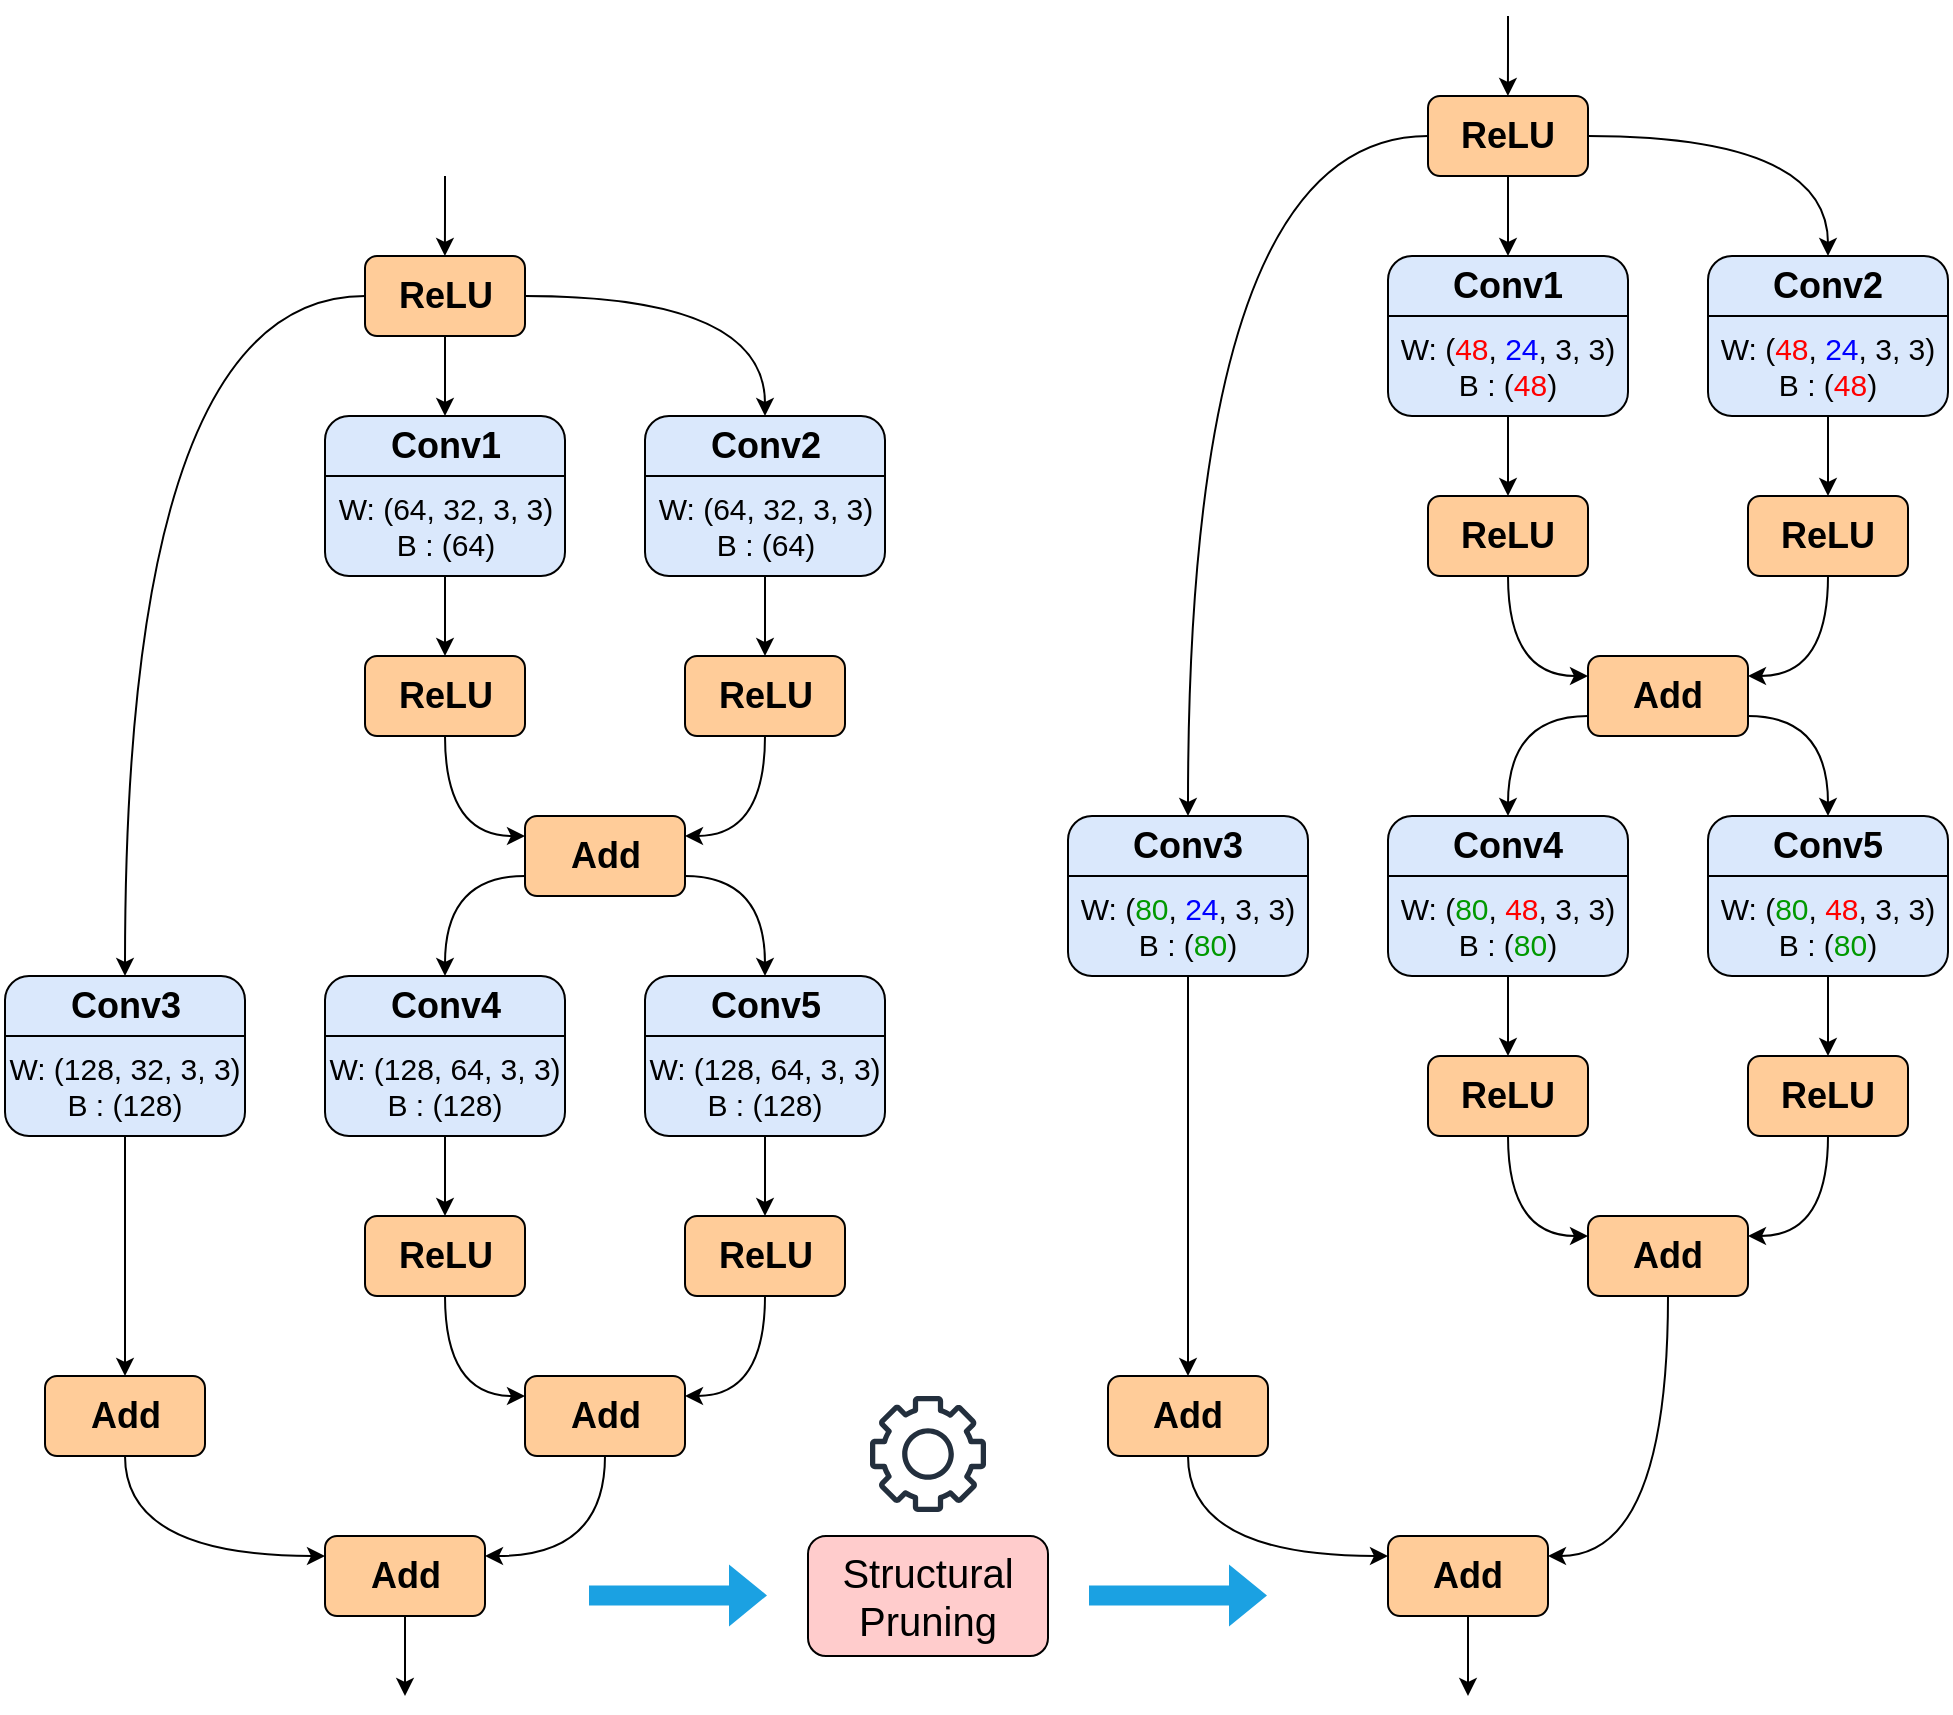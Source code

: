 <mxfile version="26.1.1">
  <diagram name="Trang-1" id="q7D1C00wIaDFVtjJNffa">
    <mxGraphModel dx="868" dy="471" grid="1" gridSize="10" guides="1" tooltips="1" connect="1" arrows="1" fold="1" page="1" pageScale="1" pageWidth="850" pageHeight="1100" math="0" shadow="0">
      <root>
        <mxCell id="0" />
        <mxCell id="1" parent="0" />
        <mxCell id="fik9IuDUR1Fv5bedAydr-26" style="edgeStyle=orthogonalEdgeStyle;rounded=0;orthogonalLoop=1;jettySize=auto;html=1;" edge="1" parent="1" source="fik9IuDUR1Fv5bedAydr-1" target="fik9IuDUR1Fv5bedAydr-2">
          <mxGeometry relative="1" as="geometry" />
        </mxCell>
        <mxCell id="fik9IuDUR1Fv5bedAydr-27" style="edgeStyle=orthogonalEdgeStyle;rounded=0;orthogonalLoop=1;jettySize=auto;html=1;curved=1;" edge="1" parent="1" source="fik9IuDUR1Fv5bedAydr-1" target="fik9IuDUR1Fv5bedAydr-23">
          <mxGeometry relative="1" as="geometry" />
        </mxCell>
        <mxCell id="fik9IuDUR1Fv5bedAydr-62" style="edgeStyle=orthogonalEdgeStyle;rounded=0;orthogonalLoop=1;jettySize=auto;html=1;exitX=0;exitY=0.5;exitDx=0;exitDy=0;entryX=0.5;entryY=0;entryDx=0;entryDy=0;curved=1;" edge="1" parent="1" source="fik9IuDUR1Fv5bedAydr-1" target="fik9IuDUR1Fv5bedAydr-59">
          <mxGeometry relative="1" as="geometry" />
        </mxCell>
        <mxCell id="fik9IuDUR1Fv5bedAydr-1" value="&lt;b&gt;&lt;font style=&quot;font-size: 18px;&quot;&gt;ReLU&lt;/font&gt;&lt;/b&gt;" style="rounded=1;whiteSpace=wrap;html=1;fillColor=#ffcc99;strokeColor=default;" vertex="1" parent="1">
          <mxGeometry x="408.5" y="440" width="80" height="40" as="geometry" />
        </mxCell>
        <mxCell id="fik9IuDUR1Fv5bedAydr-42" style="edgeStyle=orthogonalEdgeStyle;rounded=0;orthogonalLoop=1;jettySize=auto;html=1;entryX=0.5;entryY=0;entryDx=0;entryDy=0;" edge="1" parent="1" source="fik9IuDUR1Fv5bedAydr-2" target="fik9IuDUR1Fv5bedAydr-38">
          <mxGeometry relative="1" as="geometry" />
        </mxCell>
        <mxCell id="fik9IuDUR1Fv5bedAydr-2" value="&lt;font style=&quot;font-size: 18px;&quot;&gt;&lt;b&gt;Conv1&lt;/b&gt;&lt;/font&gt;" style="rounded=1;whiteSpace=wrap;html=1;labelPosition=center;verticalLabelPosition=middle;align=center;verticalAlign=top;spacing=0;fillColor=#dae8fc;strokeColor=default;" vertex="1" parent="1">
          <mxGeometry x="388.5" y="520" width="120" height="80" as="geometry" />
        </mxCell>
        <mxCell id="fik9IuDUR1Fv5bedAydr-21" value="" style="endArrow=none;html=1;rounded=0;exitX=0;exitY=0.25;exitDx=0;exitDy=0;entryX=1;entryY=0.25;entryDx=0;entryDy=0;" edge="1" parent="1">
          <mxGeometry width="50" height="50" relative="1" as="geometry">
            <mxPoint x="388.5" y="550" as="sourcePoint" />
            <mxPoint x="508.5" y="550" as="targetPoint" />
          </mxGeometry>
        </mxCell>
        <mxCell id="fik9IuDUR1Fv5bedAydr-22" value="&lt;font&gt;W: (64, 32, 3, 3)&lt;/font&gt;&lt;div&gt;&lt;font&gt;B : (64)&lt;/font&gt;&lt;/div&gt;" style="text;html=1;align=center;verticalAlign=middle;whiteSpace=wrap;rounded=0;fontSize=15;" vertex="1" parent="1">
          <mxGeometry x="393.5" y="560" width="110" height="30" as="geometry" />
        </mxCell>
        <mxCell id="fik9IuDUR1Fv5bedAydr-41" style="edgeStyle=orthogonalEdgeStyle;rounded=0;orthogonalLoop=1;jettySize=auto;html=1;entryX=0.5;entryY=0;entryDx=0;entryDy=0;" edge="1" parent="1" source="fik9IuDUR1Fv5bedAydr-23" target="fik9IuDUR1Fv5bedAydr-40">
          <mxGeometry relative="1" as="geometry" />
        </mxCell>
        <mxCell id="fik9IuDUR1Fv5bedAydr-23" value="&lt;font style=&quot;font-size: 18px;&quot;&gt;&lt;b&gt;Conv2&lt;/b&gt;&lt;/font&gt;" style="rounded=1;whiteSpace=wrap;html=1;labelPosition=center;verticalLabelPosition=middle;align=center;verticalAlign=top;spacing=0;fillColor=#dae8fc;strokeColor=default;" vertex="1" parent="1">
          <mxGeometry x="548.5" y="520" width="120" height="80" as="geometry" />
        </mxCell>
        <mxCell id="fik9IuDUR1Fv5bedAydr-24" value="" style="endArrow=none;html=1;rounded=0;exitX=0;exitY=0.25;exitDx=0;exitDy=0;entryX=1;entryY=0.25;entryDx=0;entryDy=0;" edge="1" parent="1">
          <mxGeometry width="50" height="50" relative="1" as="geometry">
            <mxPoint x="548.5" y="550" as="sourcePoint" />
            <mxPoint x="668.5" y="550" as="targetPoint" />
          </mxGeometry>
        </mxCell>
        <mxCell id="fik9IuDUR1Fv5bedAydr-25" value="&lt;font&gt;W: (64, 32, 3, 3)&lt;/font&gt;&lt;div&gt;&lt;font&gt;B : (64)&lt;/font&gt;&lt;/div&gt;" style="text;html=1;align=center;verticalAlign=middle;whiteSpace=wrap;rounded=0;fontSize=15;" vertex="1" parent="1">
          <mxGeometry x="553.5" y="560" width="110" height="30" as="geometry" />
        </mxCell>
        <mxCell id="fik9IuDUR1Fv5bedAydr-28" value="&lt;font style=&quot;font-size: 18px;&quot;&gt;&lt;b&gt;Conv4&lt;/b&gt;&lt;/font&gt;" style="rounded=1;whiteSpace=wrap;html=1;labelPosition=center;verticalLabelPosition=middle;align=center;verticalAlign=top;spacing=0;fillColor=#dae8fc;strokeColor=default;" vertex="1" parent="1">
          <mxGeometry x="388.5" y="800" width="120" height="80" as="geometry" />
        </mxCell>
        <mxCell id="fik9IuDUR1Fv5bedAydr-29" value="" style="endArrow=none;html=1;rounded=0;exitX=0;exitY=0.25;exitDx=0;exitDy=0;entryX=1;entryY=0.25;entryDx=0;entryDy=0;" edge="1" parent="1">
          <mxGeometry width="50" height="50" relative="1" as="geometry">
            <mxPoint x="388.5" y="830" as="sourcePoint" />
            <mxPoint x="508.5" y="830" as="targetPoint" />
          </mxGeometry>
        </mxCell>
        <mxCell id="fik9IuDUR1Fv5bedAydr-30" value="&lt;font&gt;W: (128, 64, 3, 3)&lt;/font&gt;&lt;div&gt;&lt;font&gt;B : (128)&lt;/font&gt;&lt;/div&gt;" style="text;html=1;align=center;verticalAlign=middle;whiteSpace=wrap;rounded=0;fontSize=15;" vertex="1" parent="1">
          <mxGeometry x="386" y="840" width="125" height="30" as="geometry" />
        </mxCell>
        <mxCell id="fik9IuDUR1Fv5bedAydr-31" value="&lt;font style=&quot;font-size: 18px;&quot;&gt;&lt;b&gt;Conv5&lt;/b&gt;&lt;/font&gt;" style="rounded=1;whiteSpace=wrap;html=1;labelPosition=center;verticalLabelPosition=middle;align=center;verticalAlign=top;spacing=0;fillColor=#dae8fc;strokeColor=default;" vertex="1" parent="1">
          <mxGeometry x="548.5" y="800" width="120" height="80" as="geometry" />
        </mxCell>
        <mxCell id="fik9IuDUR1Fv5bedAydr-32" value="" style="endArrow=none;html=1;rounded=0;exitX=0;exitY=0.25;exitDx=0;exitDy=0;entryX=1;entryY=0.25;entryDx=0;entryDy=0;" edge="1" parent="1">
          <mxGeometry width="50" height="50" relative="1" as="geometry">
            <mxPoint x="548.5" y="830" as="sourcePoint" />
            <mxPoint x="668.5" y="830" as="targetPoint" />
          </mxGeometry>
        </mxCell>
        <mxCell id="fik9IuDUR1Fv5bedAydr-33" value="&lt;font&gt;W: (128, 64, 3, 3)&lt;/font&gt;&lt;div&gt;&lt;font&gt;B : (128)&lt;/font&gt;&lt;/div&gt;" style="text;html=1;align=center;verticalAlign=middle;whiteSpace=wrap;rounded=0;fontSize=15;" vertex="1" parent="1">
          <mxGeometry x="546" y="840" width="125" height="30" as="geometry" />
        </mxCell>
        <mxCell id="fik9IuDUR1Fv5bedAydr-53" style="rounded=0;orthogonalLoop=1;jettySize=auto;html=1;entryX=0;entryY=0.25;entryDx=0;entryDy=0;edgeStyle=orthogonalEdgeStyle;curved=1;" edge="1" parent="1" source="fik9IuDUR1Fv5bedAydr-38" target="fik9IuDUR1Fv5bedAydr-43">
          <mxGeometry relative="1" as="geometry">
            <Array as="points">
              <mxPoint x="448.5" y="730" />
            </Array>
          </mxGeometry>
        </mxCell>
        <mxCell id="fik9IuDUR1Fv5bedAydr-38" value="&lt;b&gt;&lt;font style=&quot;font-size: 18px;&quot;&gt;ReLU&lt;/font&gt;&lt;/b&gt;" style="rounded=1;whiteSpace=wrap;html=1;fillColor=#ffcc99;strokeColor=default;" vertex="1" parent="1">
          <mxGeometry x="408.5" y="640" width="80" height="40" as="geometry" />
        </mxCell>
        <mxCell id="fik9IuDUR1Fv5bedAydr-54" style="edgeStyle=orthogonalEdgeStyle;rounded=0;orthogonalLoop=1;jettySize=auto;html=1;entryX=1;entryY=0.25;entryDx=0;entryDy=0;curved=1;" edge="1" parent="1" source="fik9IuDUR1Fv5bedAydr-40" target="fik9IuDUR1Fv5bedAydr-43">
          <mxGeometry relative="1" as="geometry">
            <Array as="points">
              <mxPoint x="608.5" y="730" />
            </Array>
          </mxGeometry>
        </mxCell>
        <mxCell id="fik9IuDUR1Fv5bedAydr-40" value="&lt;b&gt;&lt;font style=&quot;font-size: 18px;&quot;&gt;ReLU&lt;/font&gt;&lt;/b&gt;" style="rounded=1;whiteSpace=wrap;html=1;fillColor=#ffcc99;strokeColor=default;" vertex="1" parent="1">
          <mxGeometry x="568.5" y="640" width="80" height="40" as="geometry" />
        </mxCell>
        <mxCell id="fik9IuDUR1Fv5bedAydr-51" style="edgeStyle=orthogonalEdgeStyle;rounded=0;orthogonalLoop=1;jettySize=auto;html=1;exitX=1;exitY=0.75;exitDx=0;exitDy=0;entryX=0.5;entryY=0;entryDx=0;entryDy=0;curved=1;" edge="1" parent="1" source="fik9IuDUR1Fv5bedAydr-43" target="fik9IuDUR1Fv5bedAydr-31">
          <mxGeometry relative="1" as="geometry" />
        </mxCell>
        <mxCell id="fik9IuDUR1Fv5bedAydr-52" style="edgeStyle=orthogonalEdgeStyle;rounded=0;orthogonalLoop=1;jettySize=auto;html=1;exitX=0;exitY=0.75;exitDx=0;exitDy=0;entryX=0.5;entryY=0;entryDx=0;entryDy=0;curved=1;" edge="1" parent="1" source="fik9IuDUR1Fv5bedAydr-43" target="fik9IuDUR1Fv5bedAydr-28">
          <mxGeometry relative="1" as="geometry" />
        </mxCell>
        <mxCell id="fik9IuDUR1Fv5bedAydr-43" value="&lt;b&gt;&lt;font style=&quot;font-size: 18px;&quot;&gt;Add&lt;/font&gt;&lt;/b&gt;" style="rounded=1;whiteSpace=wrap;html=1;fillColor=#ffcc99;strokeColor=default;" vertex="1" parent="1">
          <mxGeometry x="488.5" y="720" width="80" height="40" as="geometry" />
        </mxCell>
        <mxCell id="fik9IuDUR1Fv5bedAydr-70" style="edgeStyle=orthogonalEdgeStyle;rounded=0;orthogonalLoop=1;jettySize=auto;html=1;exitX=0.5;exitY=1;exitDx=0;exitDy=0;entryX=0;entryY=0.25;entryDx=0;entryDy=0;curved=1;" edge="1" parent="1" source="fik9IuDUR1Fv5bedAydr-72" target="fik9IuDUR1Fv5bedAydr-66">
          <mxGeometry relative="1" as="geometry" />
        </mxCell>
        <mxCell id="fik9IuDUR1Fv5bedAydr-73" style="edgeStyle=orthogonalEdgeStyle;rounded=0;orthogonalLoop=1;jettySize=auto;html=1;entryX=0.5;entryY=0;entryDx=0;entryDy=0;" edge="1" parent="1" source="fik9IuDUR1Fv5bedAydr-59" target="fik9IuDUR1Fv5bedAydr-72">
          <mxGeometry relative="1" as="geometry" />
        </mxCell>
        <mxCell id="fik9IuDUR1Fv5bedAydr-59" value="&lt;font style=&quot;font-size: 18px;&quot;&gt;&lt;b&gt;Conv3&lt;/b&gt;&lt;/font&gt;" style="rounded=1;whiteSpace=wrap;html=1;labelPosition=center;verticalLabelPosition=middle;align=center;verticalAlign=top;spacing=0;fillColor=#dae8fc;strokeColor=default;" vertex="1" parent="1">
          <mxGeometry x="228.5" y="800" width="120" height="80" as="geometry" />
        </mxCell>
        <mxCell id="fik9IuDUR1Fv5bedAydr-60" value="" style="endArrow=none;html=1;rounded=0;exitX=0;exitY=0.25;exitDx=0;exitDy=0;entryX=1;entryY=0.25;entryDx=0;entryDy=0;" edge="1" parent="1">
          <mxGeometry width="50" height="50" relative="1" as="geometry">
            <mxPoint x="228.5" y="830" as="sourcePoint" />
            <mxPoint x="348.5" y="830" as="targetPoint" />
          </mxGeometry>
        </mxCell>
        <mxCell id="fik9IuDUR1Fv5bedAydr-61" value="&lt;font&gt;W: (128, 32, 3, 3)&lt;/font&gt;&lt;div&gt;&lt;font&gt;B : (128)&lt;/font&gt;&lt;/div&gt;" style="text;html=1;align=center;verticalAlign=middle;whiteSpace=wrap;rounded=0;fontSize=15;" vertex="1" parent="1">
          <mxGeometry x="226" y="840" width="125" height="30" as="geometry" />
        </mxCell>
        <mxCell id="fik9IuDUR1Fv5bedAydr-71" style="edgeStyle=orthogonalEdgeStyle;rounded=0;orthogonalLoop=1;jettySize=auto;html=1;" edge="1" parent="1" source="fik9IuDUR1Fv5bedAydr-66">
          <mxGeometry relative="1" as="geometry">
            <mxPoint x="428.5" y="1160" as="targetPoint" />
          </mxGeometry>
        </mxCell>
        <mxCell id="fik9IuDUR1Fv5bedAydr-66" value="&lt;b&gt;&lt;font style=&quot;font-size: 18px;&quot;&gt;Add&lt;/font&gt;&lt;/b&gt;" style="rounded=1;whiteSpace=wrap;html=1;fillColor=#ffcc99;strokeColor=default;" vertex="1" parent="1">
          <mxGeometry x="388.5" y="1080" width="80" height="40" as="geometry" />
        </mxCell>
        <mxCell id="fik9IuDUR1Fv5bedAydr-68" style="edgeStyle=orthogonalEdgeStyle;rounded=0;orthogonalLoop=1;jettySize=auto;html=1;" edge="1" parent="1">
          <mxGeometry relative="1" as="geometry">
            <mxPoint x="448.5" y="400" as="sourcePoint" />
            <mxPoint x="448.45" y="440" as="targetPoint" />
            <Array as="points">
              <mxPoint x="448.45" y="420" />
            </Array>
          </mxGeometry>
        </mxCell>
        <mxCell id="fik9IuDUR1Fv5bedAydr-72" value="&lt;b&gt;&lt;font style=&quot;font-size: 18px;&quot;&gt;Add&lt;/font&gt;&lt;/b&gt;" style="rounded=1;whiteSpace=wrap;html=1;fillColor=#ffcc99;strokeColor=default;" vertex="1" parent="1">
          <mxGeometry x="248.5" y="1000" width="80" height="40" as="geometry" />
        </mxCell>
        <mxCell id="fik9IuDUR1Fv5bedAydr-74" style="edgeStyle=orthogonalEdgeStyle;rounded=0;orthogonalLoop=1;jettySize=auto;html=1;" edge="1" parent="1" source="fik9IuDUR1Fv5bedAydr-77" target="fik9IuDUR1Fv5bedAydr-79">
          <mxGeometry relative="1" as="geometry" />
        </mxCell>
        <mxCell id="fik9IuDUR1Fv5bedAydr-75" style="edgeStyle=orthogonalEdgeStyle;rounded=0;orthogonalLoop=1;jettySize=auto;html=1;curved=1;" edge="1" parent="1" source="fik9IuDUR1Fv5bedAydr-77" target="fik9IuDUR1Fv5bedAydr-83">
          <mxGeometry relative="1" as="geometry" />
        </mxCell>
        <mxCell id="fik9IuDUR1Fv5bedAydr-76" style="edgeStyle=orthogonalEdgeStyle;rounded=0;orthogonalLoop=1;jettySize=auto;html=1;exitX=0;exitY=0.5;exitDx=0;exitDy=0;entryX=0.5;entryY=0;entryDx=0;entryDy=0;curved=1;" edge="1" parent="1" source="fik9IuDUR1Fv5bedAydr-77" target="fik9IuDUR1Fv5bedAydr-103">
          <mxGeometry relative="1" as="geometry" />
        </mxCell>
        <mxCell id="fik9IuDUR1Fv5bedAydr-77" value="&lt;b&gt;&lt;font style=&quot;font-size: 18px;&quot;&gt;ReLU&lt;/font&gt;&lt;/b&gt;" style="rounded=1;whiteSpace=wrap;html=1;fillColor=#ffcc99;strokeColor=default;" vertex="1" parent="1">
          <mxGeometry x="940" y="360" width="80" height="40" as="geometry" />
        </mxCell>
        <mxCell id="fik9IuDUR1Fv5bedAydr-78" style="edgeStyle=orthogonalEdgeStyle;rounded=0;orthogonalLoop=1;jettySize=auto;html=1;entryX=0.5;entryY=0;entryDx=0;entryDy=0;" edge="1" parent="1" source="fik9IuDUR1Fv5bedAydr-79" target="fik9IuDUR1Fv5bedAydr-95">
          <mxGeometry relative="1" as="geometry" />
        </mxCell>
        <mxCell id="fik9IuDUR1Fv5bedAydr-79" value="&lt;font style=&quot;font-size: 18px;&quot;&gt;&lt;b&gt;Conv1&lt;/b&gt;&lt;/font&gt;" style="rounded=1;whiteSpace=wrap;html=1;labelPosition=center;verticalLabelPosition=middle;align=center;verticalAlign=top;spacing=0;fillColor=#dae8fc;strokeColor=default;" vertex="1" parent="1">
          <mxGeometry x="920" y="440" width="120" height="80" as="geometry" />
        </mxCell>
        <mxCell id="fik9IuDUR1Fv5bedAydr-80" value="" style="endArrow=none;html=1;rounded=0;exitX=0;exitY=0.25;exitDx=0;exitDy=0;entryX=1;entryY=0.25;entryDx=0;entryDy=0;" edge="1" parent="1">
          <mxGeometry width="50" height="50" relative="1" as="geometry">
            <mxPoint x="920" y="470" as="sourcePoint" />
            <mxPoint x="1040" y="470" as="targetPoint" />
          </mxGeometry>
        </mxCell>
        <mxCell id="fik9IuDUR1Fv5bedAydr-81" value="&lt;font&gt;W: (&lt;font style=&quot;color: light-dark(rgb(255, 0, 0), rgb(237, 237, 237));&quot;&gt;48&lt;/font&gt;, &lt;font style=&quot;color: light-dark(rgb(0, 0, 255), rgb(237, 237, 237));&quot;&gt;24&lt;/font&gt;, 3, 3)&lt;/font&gt;&lt;div&gt;&lt;font&gt;B : (&lt;font style=&quot;color: rgb(255, 0, 0);&quot;&gt;48&lt;/font&gt;)&lt;/font&gt;&lt;/div&gt;" style="text;html=1;align=center;verticalAlign=middle;whiteSpace=wrap;rounded=0;fontSize=15;" vertex="1" parent="1">
          <mxGeometry x="925" y="480" width="110" height="30" as="geometry" />
        </mxCell>
        <mxCell id="fik9IuDUR1Fv5bedAydr-82" style="edgeStyle=orthogonalEdgeStyle;rounded=0;orthogonalLoop=1;jettySize=auto;html=1;entryX=0.5;entryY=0;entryDx=0;entryDy=0;" edge="1" parent="1" source="fik9IuDUR1Fv5bedAydr-83" target="fik9IuDUR1Fv5bedAydr-97">
          <mxGeometry relative="1" as="geometry" />
        </mxCell>
        <mxCell id="fik9IuDUR1Fv5bedAydr-83" value="&lt;font style=&quot;font-size: 18px;&quot;&gt;&lt;b&gt;Conv2&lt;/b&gt;&lt;/font&gt;" style="rounded=1;whiteSpace=wrap;html=1;labelPosition=center;verticalLabelPosition=middle;align=center;verticalAlign=top;spacing=0;fillColor=#dae8fc;strokeColor=default;" vertex="1" parent="1">
          <mxGeometry x="1080" y="440" width="120" height="80" as="geometry" />
        </mxCell>
        <mxCell id="fik9IuDUR1Fv5bedAydr-84" value="" style="endArrow=none;html=1;rounded=0;exitX=0;exitY=0.25;exitDx=0;exitDy=0;entryX=1;entryY=0.25;entryDx=0;entryDy=0;" edge="1" parent="1">
          <mxGeometry width="50" height="50" relative="1" as="geometry">
            <mxPoint x="1080" y="470" as="sourcePoint" />
            <mxPoint x="1200" y="470" as="targetPoint" />
          </mxGeometry>
        </mxCell>
        <mxCell id="fik9IuDUR1Fv5bedAydr-85" value="&lt;font&gt;W: (&lt;font style=&quot;color: light-dark(rgb(255, 0, 0), rgb(237, 237, 237));&quot;&gt;48&lt;/font&gt;, &lt;font style=&quot;color: light-dark(rgb(0, 0, 255), rgb(237, 237, 237));&quot;&gt;24&lt;/font&gt;, 3, 3)&lt;/font&gt;&lt;div&gt;&lt;font&gt;B : (&lt;font style=&quot;color: rgb(255, 0, 0);&quot;&gt;48&lt;/font&gt;)&lt;/font&gt;&lt;/div&gt;" style="text;html=1;align=center;verticalAlign=middle;whiteSpace=wrap;rounded=0;fontSize=15;" vertex="1" parent="1">
          <mxGeometry x="1085" y="480" width="110" height="30" as="geometry" />
        </mxCell>
        <mxCell id="fik9IuDUR1Fv5bedAydr-87" value="&lt;font style=&quot;font-size: 18px;&quot;&gt;&lt;b&gt;Conv4&lt;/b&gt;&lt;/font&gt;" style="rounded=1;whiteSpace=wrap;html=1;labelPosition=center;verticalLabelPosition=middle;align=center;verticalAlign=top;spacing=0;fillColor=#dae8fc;strokeColor=default;" vertex="1" parent="1">
          <mxGeometry x="920" y="720" width="120" height="80" as="geometry" />
        </mxCell>
        <mxCell id="fik9IuDUR1Fv5bedAydr-88" value="" style="endArrow=none;html=1;rounded=0;exitX=0;exitY=0.25;exitDx=0;exitDy=0;entryX=1;entryY=0.25;entryDx=0;entryDy=0;" edge="1" parent="1">
          <mxGeometry width="50" height="50" relative="1" as="geometry">
            <mxPoint x="920" y="750" as="sourcePoint" />
            <mxPoint x="1040" y="750" as="targetPoint" />
          </mxGeometry>
        </mxCell>
        <mxCell id="fik9IuDUR1Fv5bedAydr-89" value="&lt;font style=&quot;font-size: 15px;&quot;&gt;W: (&lt;font style=&quot;color: light-dark(rgb(0, 153, 0), rgb(237, 237, 237));&quot;&gt;80&lt;/font&gt;, &lt;font style=&quot;color: rgb(255, 0, 0);&quot;&gt;48&lt;/font&gt;, 3, 3)&lt;/font&gt;&lt;div&gt;&lt;font style=&quot;font-size: 15px;&quot;&gt;B : (&lt;font style=&quot;color: rgb(0, 153, 0);&quot;&gt;80&lt;/font&gt;)&lt;/font&gt;&lt;/div&gt;" style="text;html=1;align=center;verticalAlign=middle;whiteSpace=wrap;rounded=0;fontSize=14;" vertex="1" parent="1">
          <mxGeometry x="920" y="760" width="120" height="30" as="geometry" />
        </mxCell>
        <mxCell id="fik9IuDUR1Fv5bedAydr-91" value="&lt;font style=&quot;font-size: 18px;&quot;&gt;&lt;b&gt;Conv5&lt;/b&gt;&lt;/font&gt;" style="rounded=1;whiteSpace=wrap;html=1;labelPosition=center;verticalLabelPosition=middle;align=center;verticalAlign=top;spacing=0;fillColor=#dae8fc;strokeColor=default;" vertex="1" parent="1">
          <mxGeometry x="1080" y="720" width="120" height="80" as="geometry" />
        </mxCell>
        <mxCell id="fik9IuDUR1Fv5bedAydr-92" value="" style="endArrow=none;html=1;rounded=0;exitX=0;exitY=0.25;exitDx=0;exitDy=0;entryX=1;entryY=0.25;entryDx=0;entryDy=0;" edge="1" parent="1">
          <mxGeometry width="50" height="50" relative="1" as="geometry">
            <mxPoint x="1080" y="750" as="sourcePoint" />
            <mxPoint x="1200" y="750" as="targetPoint" />
          </mxGeometry>
        </mxCell>
        <mxCell id="fik9IuDUR1Fv5bedAydr-93" value="&lt;font style=&quot;font-size: 15px;&quot;&gt;W: (&lt;font style=&quot;color: rgb(0, 153, 0);&quot;&gt;80&lt;/font&gt;, &lt;font style=&quot;color: rgb(255, 0, 0);&quot;&gt;48&lt;/font&gt;, 3, 3)&lt;/font&gt;&lt;div&gt;&lt;font style=&quot;font-size: 15px;&quot;&gt;B : (&lt;font style=&quot;color: rgb(0, 153, 0);&quot;&gt;80&lt;/font&gt;)&lt;/font&gt;&lt;/div&gt;" style="text;html=1;align=center;verticalAlign=middle;whiteSpace=wrap;rounded=0;fontSize=14;" vertex="1" parent="1">
          <mxGeometry x="1080" y="760" width="120" height="30" as="geometry" />
        </mxCell>
        <mxCell id="fik9IuDUR1Fv5bedAydr-94" style="rounded=0;orthogonalLoop=1;jettySize=auto;html=1;entryX=0;entryY=0.25;entryDx=0;entryDy=0;edgeStyle=orthogonalEdgeStyle;curved=1;" edge="1" parent="1" source="fik9IuDUR1Fv5bedAydr-95" target="fik9IuDUR1Fv5bedAydr-100">
          <mxGeometry relative="1" as="geometry">
            <Array as="points">
              <mxPoint x="980" y="650" />
            </Array>
          </mxGeometry>
        </mxCell>
        <mxCell id="fik9IuDUR1Fv5bedAydr-95" value="&lt;b&gt;&lt;font style=&quot;font-size: 18px;&quot;&gt;ReLU&lt;/font&gt;&lt;/b&gt;" style="rounded=1;whiteSpace=wrap;html=1;fillColor=#ffcc99;strokeColor=default;" vertex="1" parent="1">
          <mxGeometry x="940" y="560" width="80" height="40" as="geometry" />
        </mxCell>
        <mxCell id="fik9IuDUR1Fv5bedAydr-96" style="edgeStyle=orthogonalEdgeStyle;rounded=0;orthogonalLoop=1;jettySize=auto;html=1;entryX=1;entryY=0.25;entryDx=0;entryDy=0;curved=1;" edge="1" parent="1" source="fik9IuDUR1Fv5bedAydr-97" target="fik9IuDUR1Fv5bedAydr-100">
          <mxGeometry relative="1" as="geometry">
            <Array as="points">
              <mxPoint x="1140" y="650" />
            </Array>
          </mxGeometry>
        </mxCell>
        <mxCell id="fik9IuDUR1Fv5bedAydr-97" value="&lt;b&gt;&lt;font style=&quot;font-size: 18px;&quot;&gt;ReLU&lt;/font&gt;&lt;/b&gt;" style="rounded=1;whiteSpace=wrap;html=1;fillColor=#ffcc99;strokeColor=default;" vertex="1" parent="1">
          <mxGeometry x="1100" y="560" width="80" height="40" as="geometry" />
        </mxCell>
        <mxCell id="fik9IuDUR1Fv5bedAydr-98" style="edgeStyle=orthogonalEdgeStyle;rounded=0;orthogonalLoop=1;jettySize=auto;html=1;exitX=1;exitY=0.75;exitDx=0;exitDy=0;entryX=0.5;entryY=0;entryDx=0;entryDy=0;curved=1;" edge="1" parent="1" source="fik9IuDUR1Fv5bedAydr-100" target="fik9IuDUR1Fv5bedAydr-91">
          <mxGeometry relative="1" as="geometry" />
        </mxCell>
        <mxCell id="fik9IuDUR1Fv5bedAydr-99" style="edgeStyle=orthogonalEdgeStyle;rounded=0;orthogonalLoop=1;jettySize=auto;html=1;exitX=0;exitY=0.75;exitDx=0;exitDy=0;entryX=0.5;entryY=0;entryDx=0;entryDy=0;curved=1;" edge="1" parent="1" source="fik9IuDUR1Fv5bedAydr-100" target="fik9IuDUR1Fv5bedAydr-87">
          <mxGeometry relative="1" as="geometry" />
        </mxCell>
        <mxCell id="fik9IuDUR1Fv5bedAydr-100" value="&lt;b&gt;&lt;font style=&quot;font-size: 18px;&quot;&gt;Add&lt;/font&gt;&lt;/b&gt;" style="rounded=1;whiteSpace=wrap;html=1;fillColor=#ffcc99;strokeColor=default;" vertex="1" parent="1">
          <mxGeometry x="1020" y="640" width="80" height="40" as="geometry" />
        </mxCell>
        <mxCell id="fik9IuDUR1Fv5bedAydr-101" style="edgeStyle=orthogonalEdgeStyle;rounded=0;orthogonalLoop=1;jettySize=auto;html=1;exitX=0.5;exitY=1;exitDx=0;exitDy=0;entryX=0;entryY=0.25;entryDx=0;entryDy=0;curved=1;" edge="1" parent="1" source="fik9IuDUR1Fv5bedAydr-111" target="fik9IuDUR1Fv5bedAydr-109">
          <mxGeometry relative="1" as="geometry" />
        </mxCell>
        <mxCell id="fik9IuDUR1Fv5bedAydr-102" style="edgeStyle=orthogonalEdgeStyle;rounded=0;orthogonalLoop=1;jettySize=auto;html=1;entryX=0.5;entryY=0;entryDx=0;entryDy=0;" edge="1" parent="1" source="fik9IuDUR1Fv5bedAydr-103" target="fik9IuDUR1Fv5bedAydr-111">
          <mxGeometry relative="1" as="geometry" />
        </mxCell>
        <mxCell id="fik9IuDUR1Fv5bedAydr-103" value="&lt;font style=&quot;font-size: 18px;&quot;&gt;&lt;b&gt;Conv3&lt;/b&gt;&lt;/font&gt;" style="rounded=1;whiteSpace=wrap;html=1;labelPosition=center;verticalLabelPosition=middle;align=center;verticalAlign=top;spacing=0;fillColor=#dae8fc;strokeColor=default;" vertex="1" parent="1">
          <mxGeometry x="760" y="720" width="120" height="80" as="geometry" />
        </mxCell>
        <mxCell id="fik9IuDUR1Fv5bedAydr-104" value="" style="endArrow=none;html=1;rounded=0;exitX=0;exitY=0.25;exitDx=0;exitDy=0;entryX=1;entryY=0.25;entryDx=0;entryDy=0;" edge="1" parent="1">
          <mxGeometry width="50" height="50" relative="1" as="geometry">
            <mxPoint x="760" y="750" as="sourcePoint" />
            <mxPoint x="880" y="750" as="targetPoint" />
          </mxGeometry>
        </mxCell>
        <mxCell id="fik9IuDUR1Fv5bedAydr-105" value="&lt;font style=&quot;font-size: 15px;&quot;&gt;W: (&lt;font style=&quot;color: rgb(0, 153, 0);&quot;&gt;80&lt;/font&gt;, &lt;font style=&quot;color: rgb(0, 0, 255);&quot;&gt;24&lt;/font&gt;, 3, 3)&lt;/font&gt;&lt;div&gt;&lt;font style=&quot;font-size: 15px;&quot;&gt;B : (&lt;font style=&quot;color: rgb(0, 153, 0);&quot;&gt;80&lt;/font&gt;)&lt;/font&gt;&lt;/div&gt;" style="text;html=1;align=center;verticalAlign=middle;whiteSpace=wrap;rounded=0;fontSize=14;" vertex="1" parent="1">
          <mxGeometry x="765" y="760" width="110" height="30" as="geometry" />
        </mxCell>
        <mxCell id="fik9IuDUR1Fv5bedAydr-106" style="edgeStyle=orthogonalEdgeStyle;rounded=0;orthogonalLoop=1;jettySize=auto;html=1;entryX=1;entryY=0.25;entryDx=0;entryDy=0;curved=1;exitX=0.5;exitY=1;exitDx=0;exitDy=0;" edge="1" parent="1" source="fik9IuDUR1Fv5bedAydr-150" target="fik9IuDUR1Fv5bedAydr-109">
          <mxGeometry relative="1" as="geometry">
            <mxPoint x="1060" y="1040" as="sourcePoint" />
          </mxGeometry>
        </mxCell>
        <mxCell id="fik9IuDUR1Fv5bedAydr-108" style="edgeStyle=orthogonalEdgeStyle;rounded=0;orthogonalLoop=1;jettySize=auto;html=1;" edge="1" parent="1" source="fik9IuDUR1Fv5bedAydr-109">
          <mxGeometry relative="1" as="geometry">
            <mxPoint x="960" y="1160" as="targetPoint" />
          </mxGeometry>
        </mxCell>
        <mxCell id="fik9IuDUR1Fv5bedAydr-109" value="&lt;b&gt;&lt;font style=&quot;font-size: 18px;&quot;&gt;Add&lt;/font&gt;&lt;/b&gt;" style="rounded=1;whiteSpace=wrap;html=1;fillColor=#ffcc99;strokeColor=default;" vertex="1" parent="1">
          <mxGeometry x="920" y="1080" width="80" height="40" as="geometry" />
        </mxCell>
        <mxCell id="fik9IuDUR1Fv5bedAydr-110" style="edgeStyle=orthogonalEdgeStyle;rounded=0;orthogonalLoop=1;jettySize=auto;html=1;" edge="1" parent="1">
          <mxGeometry relative="1" as="geometry">
            <mxPoint x="980" y="320" as="sourcePoint" />
            <mxPoint x="979.95" y="360" as="targetPoint" />
            <Array as="points">
              <mxPoint x="979.95" y="340" />
            </Array>
          </mxGeometry>
        </mxCell>
        <mxCell id="fik9IuDUR1Fv5bedAydr-111" value="&lt;b&gt;&lt;font style=&quot;font-size: 18px;&quot;&gt;Add&lt;/font&gt;&lt;/b&gt;" style="rounded=1;whiteSpace=wrap;html=1;fillColor=#ffcc99;strokeColor=default;" vertex="1" parent="1">
          <mxGeometry x="780" y="1000" width="80" height="40" as="geometry" />
        </mxCell>
        <mxCell id="fik9IuDUR1Fv5bedAydr-112" style="edgeStyle=orthogonalEdgeStyle;rounded=0;orthogonalLoop=1;jettySize=auto;html=1;exitX=0.5;exitY=1;exitDx=0;exitDy=0;" edge="1" parent="1" source="fik9IuDUR1Fv5bedAydr-105" target="fik9IuDUR1Fv5bedAydr-105">
          <mxGeometry relative="1" as="geometry" />
        </mxCell>
        <mxCell id="fik9IuDUR1Fv5bedAydr-113" value="&lt;font style=&quot;font-size: 20px;&quot;&gt;Structural Pruning&lt;/font&gt;" style="rounded=1;whiteSpace=wrap;html=1;align=center;fillColor=#ffcccc;strokeColor=default;" vertex="1" parent="1">
          <mxGeometry x="630" y="1080" width="120" height="60" as="geometry" />
        </mxCell>
        <mxCell id="fik9IuDUR1Fv5bedAydr-114" value="" style="sketch=0;outlineConnect=0;fontColor=#232F3E;gradientColor=none;fillColor=#232F3D;strokeColor=none;dashed=0;verticalLabelPosition=bottom;verticalAlign=top;align=center;html=1;fontSize=12;fontStyle=0;aspect=fixed;pointerEvents=1;shape=mxgraph.aws4.gear;" vertex="1" parent="1">
          <mxGeometry x="661" y="1010" width="58" height="58" as="geometry" />
        </mxCell>
        <mxCell id="fik9IuDUR1Fv5bedAydr-120" value="" style="shape=flexArrow;endArrow=classic;html=1;rounded=0;fillColor=#1ba1e2;strokeColor=none;" edge="1" parent="1">
          <mxGeometry width="50" height="50" relative="1" as="geometry">
            <mxPoint x="520" y="1109.71" as="sourcePoint" />
            <mxPoint x="610" y="1109.71" as="targetPoint" />
          </mxGeometry>
        </mxCell>
        <mxCell id="fik9IuDUR1Fv5bedAydr-121" value="" style="shape=flexArrow;endArrow=classic;html=1;rounded=0;fillColor=#1ba1e2;strokeColor=none;" edge="1" parent="1">
          <mxGeometry width="50" height="50" relative="1" as="geometry">
            <mxPoint x="770" y="1109.71" as="sourcePoint" />
            <mxPoint x="860" y="1109.71" as="targetPoint" />
          </mxGeometry>
        </mxCell>
        <mxCell id="fik9IuDUR1Fv5bedAydr-142" style="rounded=0;orthogonalLoop=1;jettySize=auto;html=1;entryX=0.5;entryY=0;entryDx=0;entryDy=0;" edge="1" parent="1" target="fik9IuDUR1Fv5bedAydr-145">
          <mxGeometry relative="1" as="geometry">
            <mxPoint x="980" y="800" as="sourcePoint" />
          </mxGeometry>
        </mxCell>
        <mxCell id="fik9IuDUR1Fv5bedAydr-143" style="rounded=0;orthogonalLoop=1;jettySize=auto;html=1;entryX=0.5;entryY=0;entryDx=0;entryDy=0;" edge="1" parent="1" target="fik9IuDUR1Fv5bedAydr-147">
          <mxGeometry relative="1" as="geometry">
            <mxPoint x="1140" y="800" as="sourcePoint" />
          </mxGeometry>
        </mxCell>
        <mxCell id="fik9IuDUR1Fv5bedAydr-144" style="rounded=0;orthogonalLoop=1;jettySize=auto;html=1;entryX=0;entryY=0.25;entryDx=0;entryDy=0;edgeStyle=orthogonalEdgeStyle;curved=1;" edge="1" parent="1" source="fik9IuDUR1Fv5bedAydr-145" target="fik9IuDUR1Fv5bedAydr-150">
          <mxGeometry relative="1" as="geometry">
            <Array as="points">
              <mxPoint x="980" y="930" />
            </Array>
          </mxGeometry>
        </mxCell>
        <mxCell id="fik9IuDUR1Fv5bedAydr-145" value="&lt;b&gt;&lt;font style=&quot;font-size: 18px;&quot;&gt;ReLU&lt;/font&gt;&lt;/b&gt;" style="rounded=1;whiteSpace=wrap;html=1;fillColor=#ffcc99;strokeColor=default;" vertex="1" parent="1">
          <mxGeometry x="940" y="840" width="80" height="40" as="geometry" />
        </mxCell>
        <mxCell id="fik9IuDUR1Fv5bedAydr-146" style="edgeStyle=orthogonalEdgeStyle;rounded=0;orthogonalLoop=1;jettySize=auto;html=1;entryX=1;entryY=0.25;entryDx=0;entryDy=0;curved=1;" edge="1" parent="1" source="fik9IuDUR1Fv5bedAydr-147" target="fik9IuDUR1Fv5bedAydr-150">
          <mxGeometry relative="1" as="geometry">
            <Array as="points">
              <mxPoint x="1140" y="930" />
            </Array>
          </mxGeometry>
        </mxCell>
        <mxCell id="fik9IuDUR1Fv5bedAydr-147" value="&lt;b&gt;&lt;font style=&quot;font-size: 18px;&quot;&gt;ReLU&lt;/font&gt;&lt;/b&gt;" style="rounded=1;whiteSpace=wrap;html=1;fillColor=#ffcc99;strokeColor=default;" vertex="1" parent="1">
          <mxGeometry x="1100" y="840" width="80" height="40" as="geometry" />
        </mxCell>
        <mxCell id="fik9IuDUR1Fv5bedAydr-150" value="&lt;b&gt;&lt;font style=&quot;font-size: 18px;&quot;&gt;Add&lt;/font&gt;&lt;/b&gt;" style="rounded=1;whiteSpace=wrap;html=1;fillColor=#ffcc99;strokeColor=default;" vertex="1" parent="1">
          <mxGeometry x="1020" y="920" width="80" height="40" as="geometry" />
        </mxCell>
        <mxCell id="fik9IuDUR1Fv5bedAydr-155" style="rounded=0;orthogonalLoop=1;jettySize=auto;html=1;entryX=0.5;entryY=0;entryDx=0;entryDy=0;" edge="1" parent="1" target="fik9IuDUR1Fv5bedAydr-158">
          <mxGeometry relative="1" as="geometry">
            <mxPoint x="448.5" y="880" as="sourcePoint" />
          </mxGeometry>
        </mxCell>
        <mxCell id="fik9IuDUR1Fv5bedAydr-156" style="rounded=0;orthogonalLoop=1;jettySize=auto;html=1;entryX=0.5;entryY=0;entryDx=0;entryDy=0;" edge="1" parent="1" target="fik9IuDUR1Fv5bedAydr-160">
          <mxGeometry relative="1" as="geometry">
            <mxPoint x="608.5" y="880" as="sourcePoint" />
          </mxGeometry>
        </mxCell>
        <mxCell id="fik9IuDUR1Fv5bedAydr-157" style="rounded=0;orthogonalLoop=1;jettySize=auto;html=1;entryX=0;entryY=0.25;entryDx=0;entryDy=0;edgeStyle=orthogonalEdgeStyle;curved=1;" edge="1" parent="1" source="fik9IuDUR1Fv5bedAydr-158" target="fik9IuDUR1Fv5bedAydr-162">
          <mxGeometry relative="1" as="geometry">
            <Array as="points">
              <mxPoint x="448.5" y="1010" />
            </Array>
          </mxGeometry>
        </mxCell>
        <mxCell id="fik9IuDUR1Fv5bedAydr-158" value="&lt;b&gt;&lt;font style=&quot;font-size: 18px;&quot;&gt;ReLU&lt;/font&gt;&lt;/b&gt;" style="rounded=1;whiteSpace=wrap;html=1;fillColor=#ffcc99;strokeColor=default;" vertex="1" parent="1">
          <mxGeometry x="408.5" y="920" width="80" height="40" as="geometry" />
        </mxCell>
        <mxCell id="fik9IuDUR1Fv5bedAydr-159" style="edgeStyle=orthogonalEdgeStyle;rounded=0;orthogonalLoop=1;jettySize=auto;html=1;entryX=1;entryY=0.25;entryDx=0;entryDy=0;curved=1;" edge="1" parent="1" source="fik9IuDUR1Fv5bedAydr-160" target="fik9IuDUR1Fv5bedAydr-162">
          <mxGeometry relative="1" as="geometry">
            <Array as="points">
              <mxPoint x="608.5" y="1010" />
            </Array>
          </mxGeometry>
        </mxCell>
        <mxCell id="fik9IuDUR1Fv5bedAydr-160" value="&lt;b&gt;&lt;font style=&quot;font-size: 18px;&quot;&gt;ReLU&lt;/font&gt;&lt;/b&gt;" style="rounded=1;whiteSpace=wrap;html=1;fillColor=#ffcc99;strokeColor=default;" vertex="1" parent="1">
          <mxGeometry x="568.5" y="920" width="80" height="40" as="geometry" />
        </mxCell>
        <mxCell id="fik9IuDUR1Fv5bedAydr-164" style="edgeStyle=orthogonalEdgeStyle;rounded=0;orthogonalLoop=1;jettySize=auto;html=1;entryX=1;entryY=0.25;entryDx=0;entryDy=0;curved=1;exitX=0.5;exitY=1;exitDx=0;exitDy=0;" edge="1" parent="1" source="fik9IuDUR1Fv5bedAydr-162" target="fik9IuDUR1Fv5bedAydr-66">
          <mxGeometry relative="1" as="geometry" />
        </mxCell>
        <mxCell id="fik9IuDUR1Fv5bedAydr-162" value="&lt;b&gt;&lt;font style=&quot;font-size: 18px;&quot;&gt;Add&lt;/font&gt;&lt;/b&gt;" style="rounded=1;whiteSpace=wrap;html=1;fillColor=#ffcc99;strokeColor=default;" vertex="1" parent="1">
          <mxGeometry x="488.5" y="1000" width="80" height="40" as="geometry" />
        </mxCell>
      </root>
    </mxGraphModel>
  </diagram>
</mxfile>
